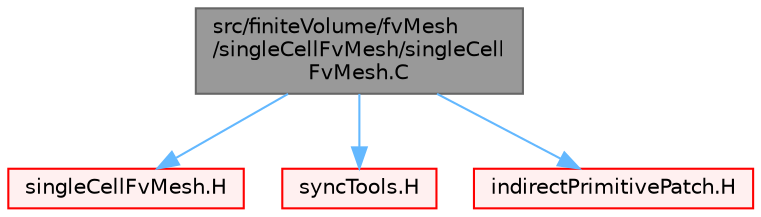 digraph "src/finiteVolume/fvMesh/singleCellFvMesh/singleCellFvMesh.C"
{
 // LATEX_PDF_SIZE
  bgcolor="transparent";
  edge [fontname=Helvetica,fontsize=10,labelfontname=Helvetica,labelfontsize=10];
  node [fontname=Helvetica,fontsize=10,shape=box,height=0.2,width=0.4];
  Node1 [id="Node000001",label="src/finiteVolume/fvMesh\l/singleCellFvMesh/singleCell\lFvMesh.C",height=0.2,width=0.4,color="gray40", fillcolor="grey60", style="filled", fontcolor="black",tooltip=" "];
  Node1 -> Node2 [id="edge1_Node000001_Node000002",color="steelblue1",style="solid",tooltip=" "];
  Node2 [id="Node000002",label="singleCellFvMesh.H",height=0.2,width=0.4,color="red", fillcolor="#FFF0F0", style="filled",URL="$singleCellFvMesh_8H.html",tooltip=" "];
  Node1 -> Node344 [id="edge2_Node000001_Node000344",color="steelblue1",style="solid",tooltip=" "];
  Node344 [id="Node000344",label="syncTools.H",height=0.2,width=0.4,color="red", fillcolor="#FFF0F0", style="filled",URL="$syncTools_8H.html",tooltip=" "];
  Node1 -> Node358 [id="edge3_Node000001_Node000358",color="steelblue1",style="solid",tooltip=" "];
  Node358 [id="Node000358",label="indirectPrimitivePatch.H",height=0.2,width=0.4,color="red", fillcolor="#FFF0F0", style="filled",URL="$indirectPrimitivePatch_8H.html",tooltip=" "];
}
